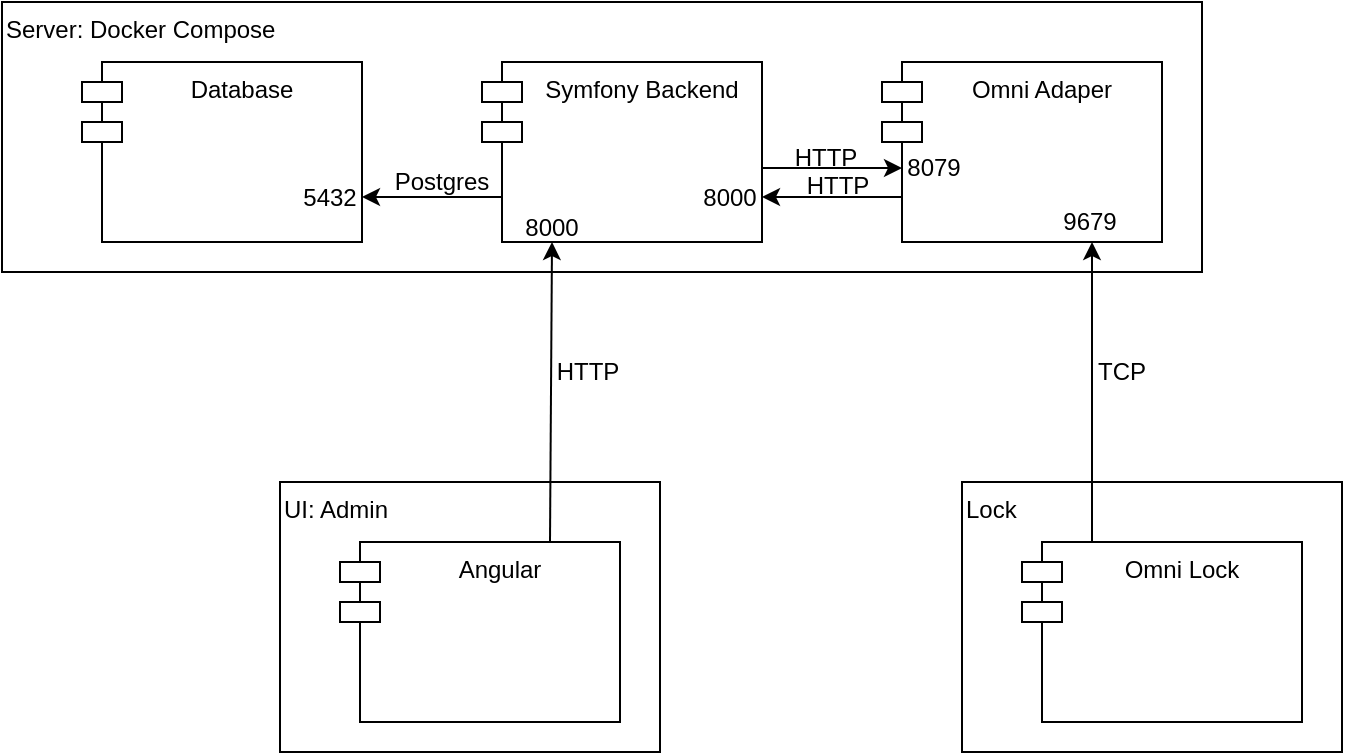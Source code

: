 <mxfile version="21.6.8" type="google">
  <diagram id="R2lEEEUBdFMjLlhIrx00" name="Page-1">
    <mxGraphModel dx="1195" dy="709" grid="1" gridSize="10" guides="1" tooltips="1" connect="1" arrows="1" fold="1" page="1" pageScale="1" pageWidth="850" pageHeight="1100" math="0" shadow="0" extFonts="Permanent Marker^https://fonts.googleapis.com/css?family=Permanent+Marker">
      <root>
        <mxCell id="0" />
        <mxCell id="1" parent="0" />
        <mxCell id="sPpGF1w8YgZh2u3XMLft-2" value="&lt;div style=&quot;&quot;&gt;&lt;span style=&quot;background-color: initial;&quot;&gt;Lock&lt;/span&gt;&lt;/div&gt;" style="html=1;whiteSpace=wrap;align=left;horizontal=1;verticalAlign=top;" vertex="1" parent="1">
          <mxGeometry x="640" y="720" width="190" height="135" as="geometry" />
        </mxCell>
        <mxCell id="sPpGF1w8YgZh2u3XMLft-1" value="Omni Lock" style="shape=module;align=left;spacingLeft=20;align=center;verticalAlign=top;whiteSpace=wrap;html=1;" vertex="1" parent="1">
          <mxGeometry x="670" y="750" width="140" height="90" as="geometry" />
        </mxCell>
        <mxCell id="sPpGF1w8YgZh2u3XMLft-3" value="&lt;div style=&quot;&quot;&gt;&lt;span style=&quot;background-color: initial;&quot;&gt;Server: Docker Compose&lt;/span&gt;&lt;/div&gt;" style="html=1;whiteSpace=wrap;align=left;horizontal=1;verticalAlign=top;" vertex="1" parent="1">
          <mxGeometry x="160" y="480" width="600" height="135" as="geometry" />
        </mxCell>
        <mxCell id="sPpGF1w8YgZh2u3XMLft-4" value="Omni Adaper" style="shape=module;align=left;spacingLeft=20;align=center;verticalAlign=top;whiteSpace=wrap;html=1;" vertex="1" parent="1">
          <mxGeometry x="600" y="510" width="140" height="90" as="geometry" />
        </mxCell>
        <mxCell id="sPpGF1w8YgZh2u3XMLft-5" value="" style="endArrow=classic;html=1;rounded=0;entryX=0.75;entryY=1;entryDx=0;entryDy=0;exitX=0.25;exitY=0;exitDx=0;exitDy=0;" edge="1" parent="1" source="sPpGF1w8YgZh2u3XMLft-1" target="sPpGF1w8YgZh2u3XMLft-4">
          <mxGeometry width="50" height="50" relative="1" as="geometry">
            <mxPoint x="650" y="670" as="sourcePoint" />
            <mxPoint x="810" y="677" as="targetPoint" />
          </mxGeometry>
        </mxCell>
        <mxCell id="sPpGF1w8YgZh2u3XMLft-6" value="9679" style="text;html=1;strokeColor=none;fillColor=none;align=center;verticalAlign=middle;whiteSpace=wrap;rounded=0;" vertex="1" parent="1">
          <mxGeometry x="674" y="575" width="60" height="30" as="geometry" />
        </mxCell>
        <mxCell id="sPpGF1w8YgZh2u3XMLft-10" value="8079" style="text;html=1;strokeColor=none;fillColor=none;align=center;verticalAlign=middle;whiteSpace=wrap;rounded=0;" vertex="1" parent="1">
          <mxGeometry x="596" y="548" width="60" height="30" as="geometry" />
        </mxCell>
        <mxCell id="sPpGF1w8YgZh2u3XMLft-11" value="Symfony Backend" style="shape=module;align=left;spacingLeft=20;align=center;verticalAlign=top;whiteSpace=wrap;html=1;" vertex="1" parent="1">
          <mxGeometry x="400" y="510" width="140" height="90" as="geometry" />
        </mxCell>
        <mxCell id="sPpGF1w8YgZh2u3XMLft-12" value="Database" style="shape=module;align=left;spacingLeft=20;align=center;verticalAlign=top;whiteSpace=wrap;html=1;" vertex="1" parent="1">
          <mxGeometry x="200" y="510" width="140" height="90" as="geometry" />
        </mxCell>
        <mxCell id="sPpGF1w8YgZh2u3XMLft-13" value="5432" style="text;html=1;strokeColor=none;fillColor=none;align=center;verticalAlign=middle;whiteSpace=wrap;rounded=0;" vertex="1" parent="1">
          <mxGeometry x="294" y="563" width="60" height="30" as="geometry" />
        </mxCell>
        <mxCell id="sPpGF1w8YgZh2u3XMLft-14" value="8000" style="text;html=1;strokeColor=none;fillColor=none;align=center;verticalAlign=middle;whiteSpace=wrap;rounded=0;" vertex="1" parent="1">
          <mxGeometry x="405" y="578" width="60" height="30" as="geometry" />
        </mxCell>
        <mxCell id="sPpGF1w8YgZh2u3XMLft-15" value="" style="endArrow=classic;html=1;rounded=0;entryX=1;entryY=0.75;entryDx=0;entryDy=0;exitX=0;exitY=0.75;exitDx=10;exitDy=0;exitPerimeter=0;" edge="1" parent="1" source="sPpGF1w8YgZh2u3XMLft-4" target="sPpGF1w8YgZh2u3XMLft-11">
          <mxGeometry width="50" height="50" relative="1" as="geometry">
            <mxPoint x="430" y="690" as="sourcePoint" />
            <mxPoint x="480" y="640" as="targetPoint" />
          </mxGeometry>
        </mxCell>
        <mxCell id="sPpGF1w8YgZh2u3XMLft-16" value="8000" style="text;html=1;strokeColor=none;fillColor=none;align=center;verticalAlign=middle;whiteSpace=wrap;rounded=0;" vertex="1" parent="1">
          <mxGeometry x="494" y="563" width="60" height="30" as="geometry" />
        </mxCell>
        <mxCell id="sPpGF1w8YgZh2u3XMLft-17" value="" style="endArrow=classic;html=1;rounded=0;" edge="1" parent="1">
          <mxGeometry width="50" height="50" relative="1" as="geometry">
            <mxPoint x="540" y="563" as="sourcePoint" />
            <mxPoint x="610" y="563" as="targetPoint" />
          </mxGeometry>
        </mxCell>
        <mxCell id="sPpGF1w8YgZh2u3XMLft-18" value="TCP" style="text;html=1;strokeColor=none;fillColor=none;align=center;verticalAlign=middle;whiteSpace=wrap;rounded=0;" vertex="1" parent="1">
          <mxGeometry x="690" y="650" width="60" height="30" as="geometry" />
        </mxCell>
        <mxCell id="sPpGF1w8YgZh2u3XMLft-19" value="HTTP" style="text;html=1;strokeColor=none;fillColor=none;align=center;verticalAlign=middle;whiteSpace=wrap;rounded=0;" vertex="1" parent="1">
          <mxGeometry x="542" y="543" width="60" height="30" as="geometry" />
        </mxCell>
        <mxCell id="sPpGF1w8YgZh2u3XMLft-20" value="HTTP" style="text;html=1;strokeColor=none;fillColor=none;align=center;verticalAlign=middle;whiteSpace=wrap;rounded=0;" vertex="1" parent="1">
          <mxGeometry x="548" y="557" width="60" height="30" as="geometry" />
        </mxCell>
        <mxCell id="sPpGF1w8YgZh2u3XMLft-22" value="" style="endArrow=classic;html=1;rounded=0;entryX=1;entryY=0.75;entryDx=0;entryDy=0;exitX=0;exitY=0.75;exitDx=10;exitDy=0;exitPerimeter=0;" edge="1" parent="1" source="sPpGF1w8YgZh2u3XMLft-11" target="sPpGF1w8YgZh2u3XMLft-12">
          <mxGeometry width="50" height="50" relative="1" as="geometry">
            <mxPoint x="420" y="710" as="sourcePoint" />
            <mxPoint x="470" y="660" as="targetPoint" />
          </mxGeometry>
        </mxCell>
        <mxCell id="sPpGF1w8YgZh2u3XMLft-23" value="Postgres" style="text;html=1;strokeColor=none;fillColor=none;align=center;verticalAlign=middle;whiteSpace=wrap;rounded=0;" vertex="1" parent="1">
          <mxGeometry x="350" y="555" width="60" height="30" as="geometry" />
        </mxCell>
        <mxCell id="sPpGF1w8YgZh2u3XMLft-25" value="&lt;div style=&quot;&quot;&gt;UI: Admin&lt;/div&gt;" style="html=1;whiteSpace=wrap;align=left;horizontal=1;verticalAlign=top;" vertex="1" parent="1">
          <mxGeometry x="299" y="720" width="190" height="135" as="geometry" />
        </mxCell>
        <mxCell id="sPpGF1w8YgZh2u3XMLft-26" value="Angular" style="shape=module;align=left;spacingLeft=20;align=center;verticalAlign=top;whiteSpace=wrap;html=1;" vertex="1" parent="1">
          <mxGeometry x="329" y="750" width="140" height="90" as="geometry" />
        </mxCell>
        <mxCell id="sPpGF1w8YgZh2u3XMLft-27" value="" style="endArrow=classic;html=1;rounded=0;entryX=0.25;entryY=1;entryDx=0;entryDy=0;exitX=0.75;exitY=0;exitDx=0;exitDy=0;" edge="1" parent="1" source="sPpGF1w8YgZh2u3XMLft-26" target="sPpGF1w8YgZh2u3XMLft-11">
          <mxGeometry width="50" height="50" relative="1" as="geometry">
            <mxPoint x="490" y="690" as="sourcePoint" />
            <mxPoint x="510" y="700" as="targetPoint" />
          </mxGeometry>
        </mxCell>
        <mxCell id="sPpGF1w8YgZh2u3XMLft-28" value="HTTP" style="text;html=1;strokeColor=none;fillColor=none;align=center;verticalAlign=middle;whiteSpace=wrap;rounded=0;" vertex="1" parent="1">
          <mxGeometry x="423" y="650" width="60" height="30" as="geometry" />
        </mxCell>
      </root>
    </mxGraphModel>
  </diagram>
</mxfile>
